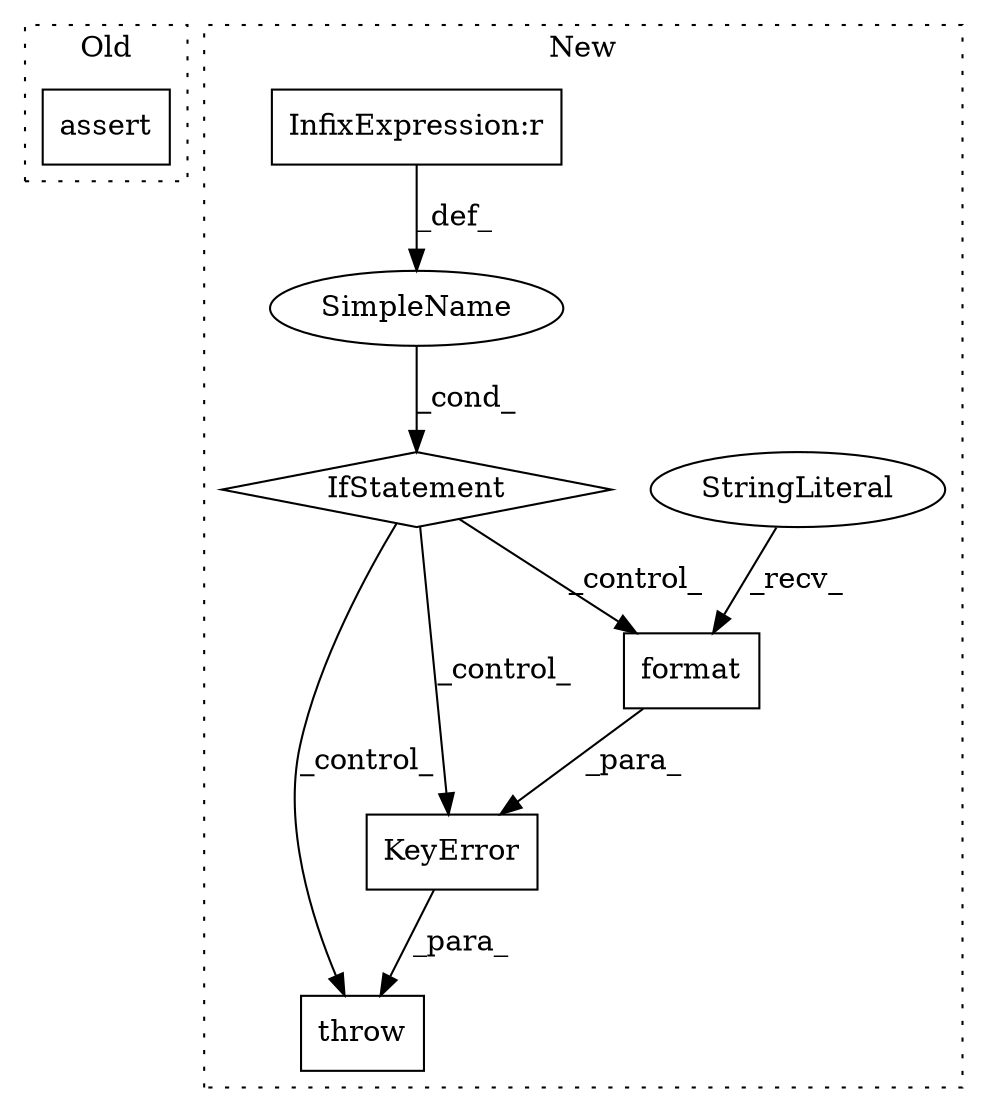 digraph G {
subgraph cluster0 {
1 [label="assert" a="6" s="7206" l="7" shape="box"];
label = "Old";
style="dotted";
}
subgraph cluster1 {
2 [label="KeyError" a="32" s="7310,7356" l="9,1" shape="box"];
3 [label="IfStatement" a="25" s="7268,7294" l="4,2" shape="diamond"];
4 [label="SimpleName" a="42" s="" l="" shape="ellipse"];
5 [label="throw" a="53" s="7304" l="6" shape="box"];
6 [label="format" a="32" s="7340,7355" l="7,1" shape="box"];
7 [label="StringLiteral" a="45" s="7319" l="20" shape="ellipse"];
8 [label="InfixExpression:r" a="27" s="7286" l="4" shape="box"];
label = "New";
style="dotted";
}
2 -> 5 [label="_para_"];
3 -> 2 [label="_control_"];
3 -> 6 [label="_control_"];
3 -> 5 [label="_control_"];
4 -> 3 [label="_cond_"];
6 -> 2 [label="_para_"];
7 -> 6 [label="_recv_"];
8 -> 4 [label="_def_"];
}
